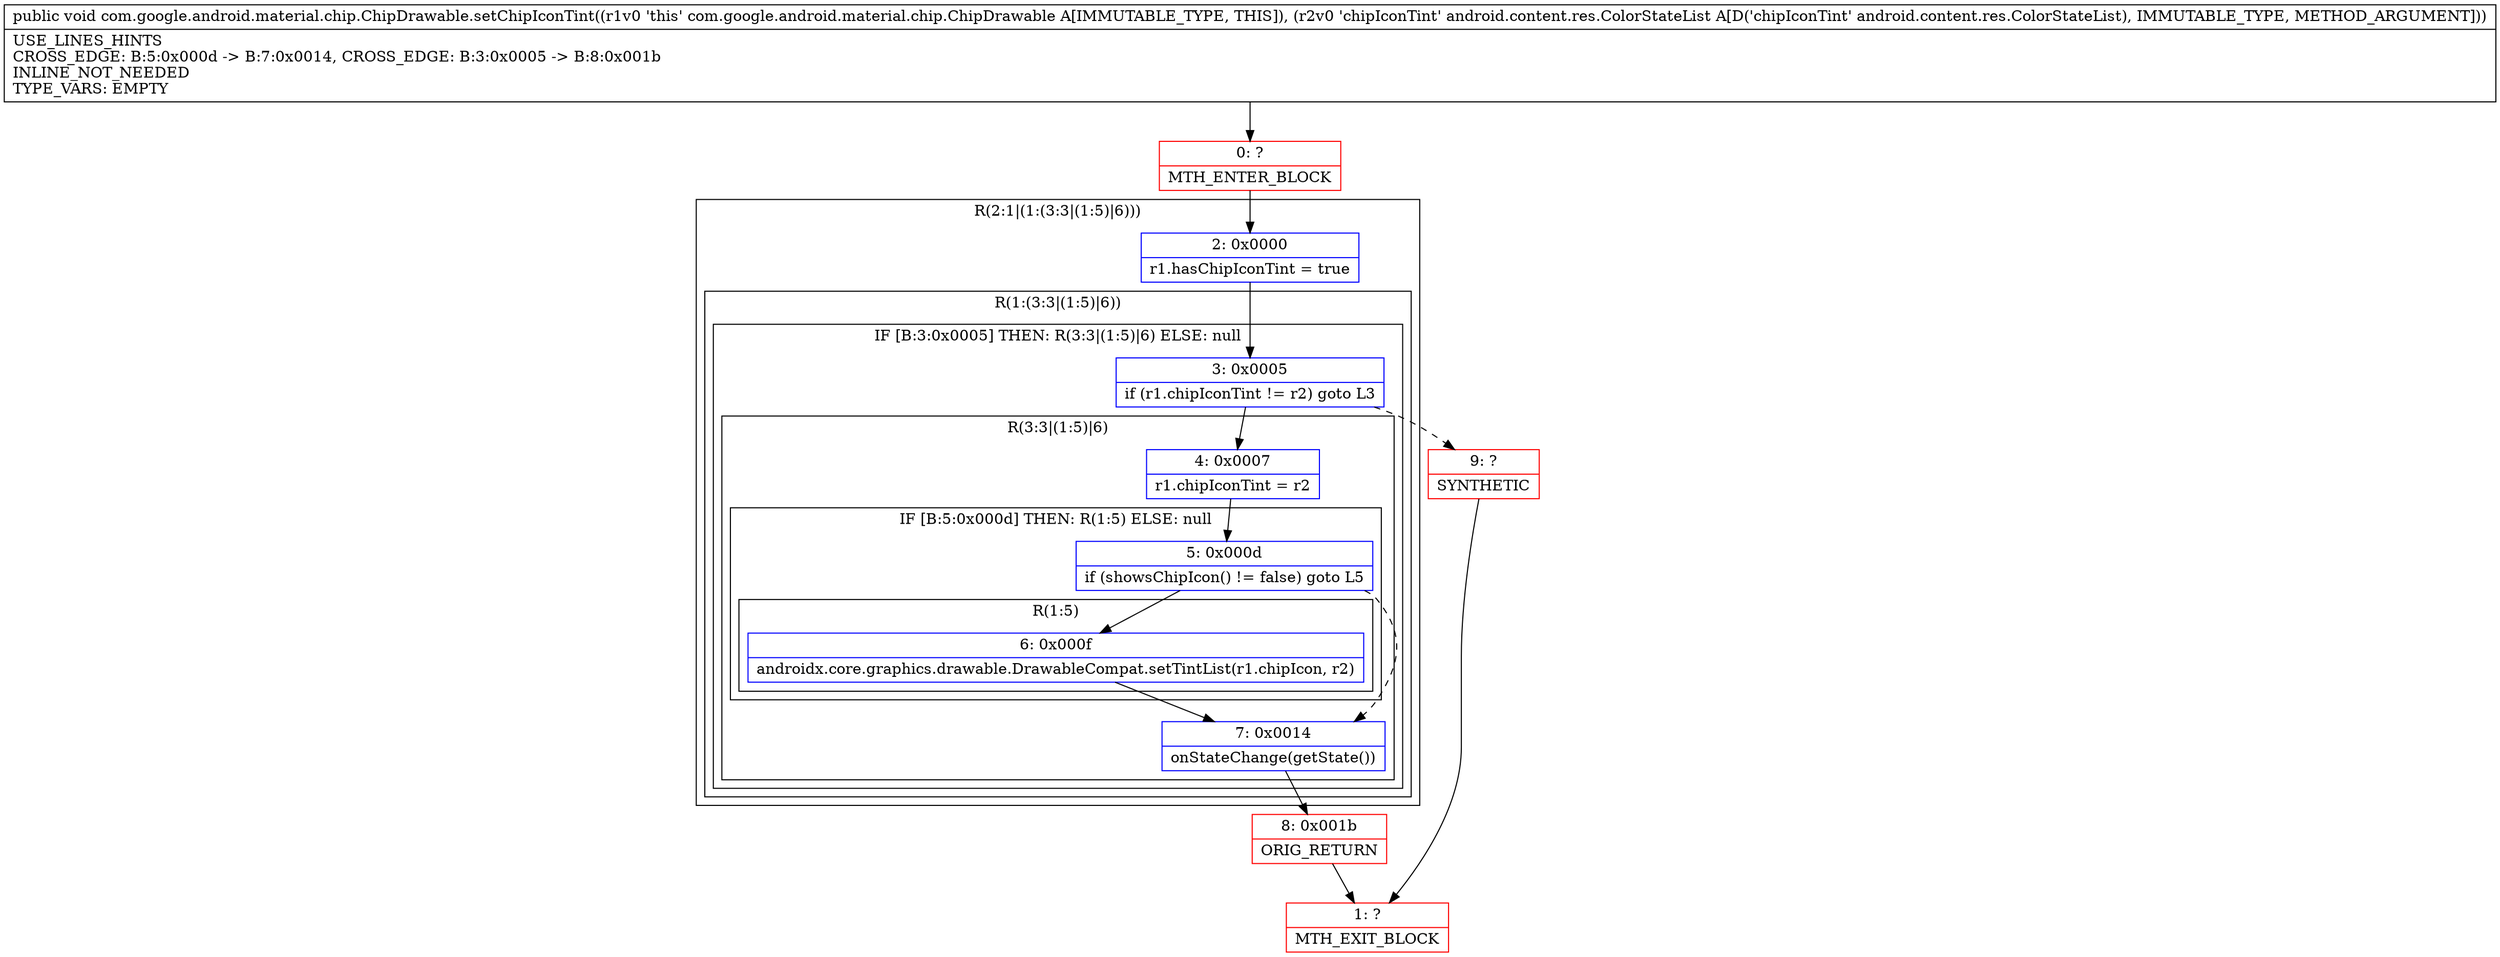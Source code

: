 digraph "CFG forcom.google.android.material.chip.ChipDrawable.setChipIconTint(Landroid\/content\/res\/ColorStateList;)V" {
subgraph cluster_Region_382007926 {
label = "R(2:1|(1:(3:3|(1:5)|6)))";
node [shape=record,color=blue];
Node_2 [shape=record,label="{2\:\ 0x0000|r1.hasChipIconTint = true\l}"];
subgraph cluster_Region_1447737131 {
label = "R(1:(3:3|(1:5)|6))";
node [shape=record,color=blue];
subgraph cluster_IfRegion_454645665 {
label = "IF [B:3:0x0005] THEN: R(3:3|(1:5)|6) ELSE: null";
node [shape=record,color=blue];
Node_3 [shape=record,label="{3\:\ 0x0005|if (r1.chipIconTint != r2) goto L3\l}"];
subgraph cluster_Region_1711425203 {
label = "R(3:3|(1:5)|6)";
node [shape=record,color=blue];
Node_4 [shape=record,label="{4\:\ 0x0007|r1.chipIconTint = r2\l}"];
subgraph cluster_IfRegion_1461978959 {
label = "IF [B:5:0x000d] THEN: R(1:5) ELSE: null";
node [shape=record,color=blue];
Node_5 [shape=record,label="{5\:\ 0x000d|if (showsChipIcon() != false) goto L5\l}"];
subgraph cluster_Region_1414791535 {
label = "R(1:5)";
node [shape=record,color=blue];
Node_6 [shape=record,label="{6\:\ 0x000f|androidx.core.graphics.drawable.DrawableCompat.setTintList(r1.chipIcon, r2)\l}"];
}
}
Node_7 [shape=record,label="{7\:\ 0x0014|onStateChange(getState())\l}"];
}
}
}
}
Node_0 [shape=record,color=red,label="{0\:\ ?|MTH_ENTER_BLOCK\l}"];
Node_8 [shape=record,color=red,label="{8\:\ 0x001b|ORIG_RETURN\l}"];
Node_1 [shape=record,color=red,label="{1\:\ ?|MTH_EXIT_BLOCK\l}"];
Node_9 [shape=record,color=red,label="{9\:\ ?|SYNTHETIC\l}"];
MethodNode[shape=record,label="{public void com.google.android.material.chip.ChipDrawable.setChipIconTint((r1v0 'this' com.google.android.material.chip.ChipDrawable A[IMMUTABLE_TYPE, THIS]), (r2v0 'chipIconTint' android.content.res.ColorStateList A[D('chipIconTint' android.content.res.ColorStateList), IMMUTABLE_TYPE, METHOD_ARGUMENT]))  | USE_LINES_HINTS\lCROSS_EDGE: B:5:0x000d \-\> B:7:0x0014, CROSS_EDGE: B:3:0x0005 \-\> B:8:0x001b\lINLINE_NOT_NEEDED\lTYPE_VARS: EMPTY\l}"];
MethodNode -> Node_0;Node_2 -> Node_3;
Node_3 -> Node_4;
Node_3 -> Node_9[style=dashed];
Node_4 -> Node_5;
Node_5 -> Node_6;
Node_5 -> Node_7[style=dashed];
Node_6 -> Node_7;
Node_7 -> Node_8;
Node_0 -> Node_2;
Node_8 -> Node_1;
Node_9 -> Node_1;
}

